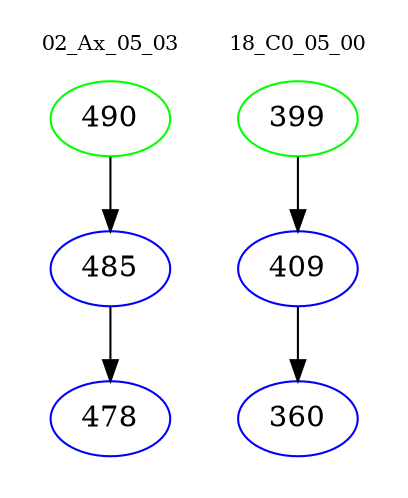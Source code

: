 digraph{
subgraph cluster_0 {
color = white
label = "02_Ax_05_03";
fontsize=10;
T0_490 [label="490", color="green"]
T0_490 -> T0_485 [color="black"]
T0_485 [label="485", color="blue"]
T0_485 -> T0_478 [color="black"]
T0_478 [label="478", color="blue"]
}
subgraph cluster_1 {
color = white
label = "18_C0_05_00";
fontsize=10;
T1_399 [label="399", color="green"]
T1_399 -> T1_409 [color="black"]
T1_409 [label="409", color="blue"]
T1_409 -> T1_360 [color="black"]
T1_360 [label="360", color="blue"]
}
}
